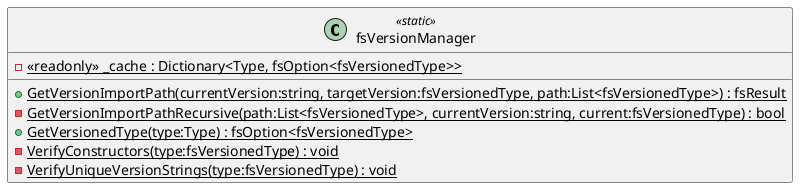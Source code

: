 @startuml
class fsVersionManager <<static>> {
    - {static} <<readonly>> _cache : Dictionary<Type, fsOption<fsVersionedType>>
    + {static} GetVersionImportPath(currentVersion:string, targetVersion:fsVersionedType, path:List<fsVersionedType>) : fsResult
    - {static} GetVersionImportPathRecursive(path:List<fsVersionedType>, currentVersion:string, current:fsVersionedType) : bool
    + {static} GetVersionedType(type:Type) : fsOption<fsVersionedType>
    - {static} VerifyConstructors(type:fsVersionedType) : void
    - {static} VerifyUniqueVersionStrings(type:fsVersionedType) : void
}
@enduml
